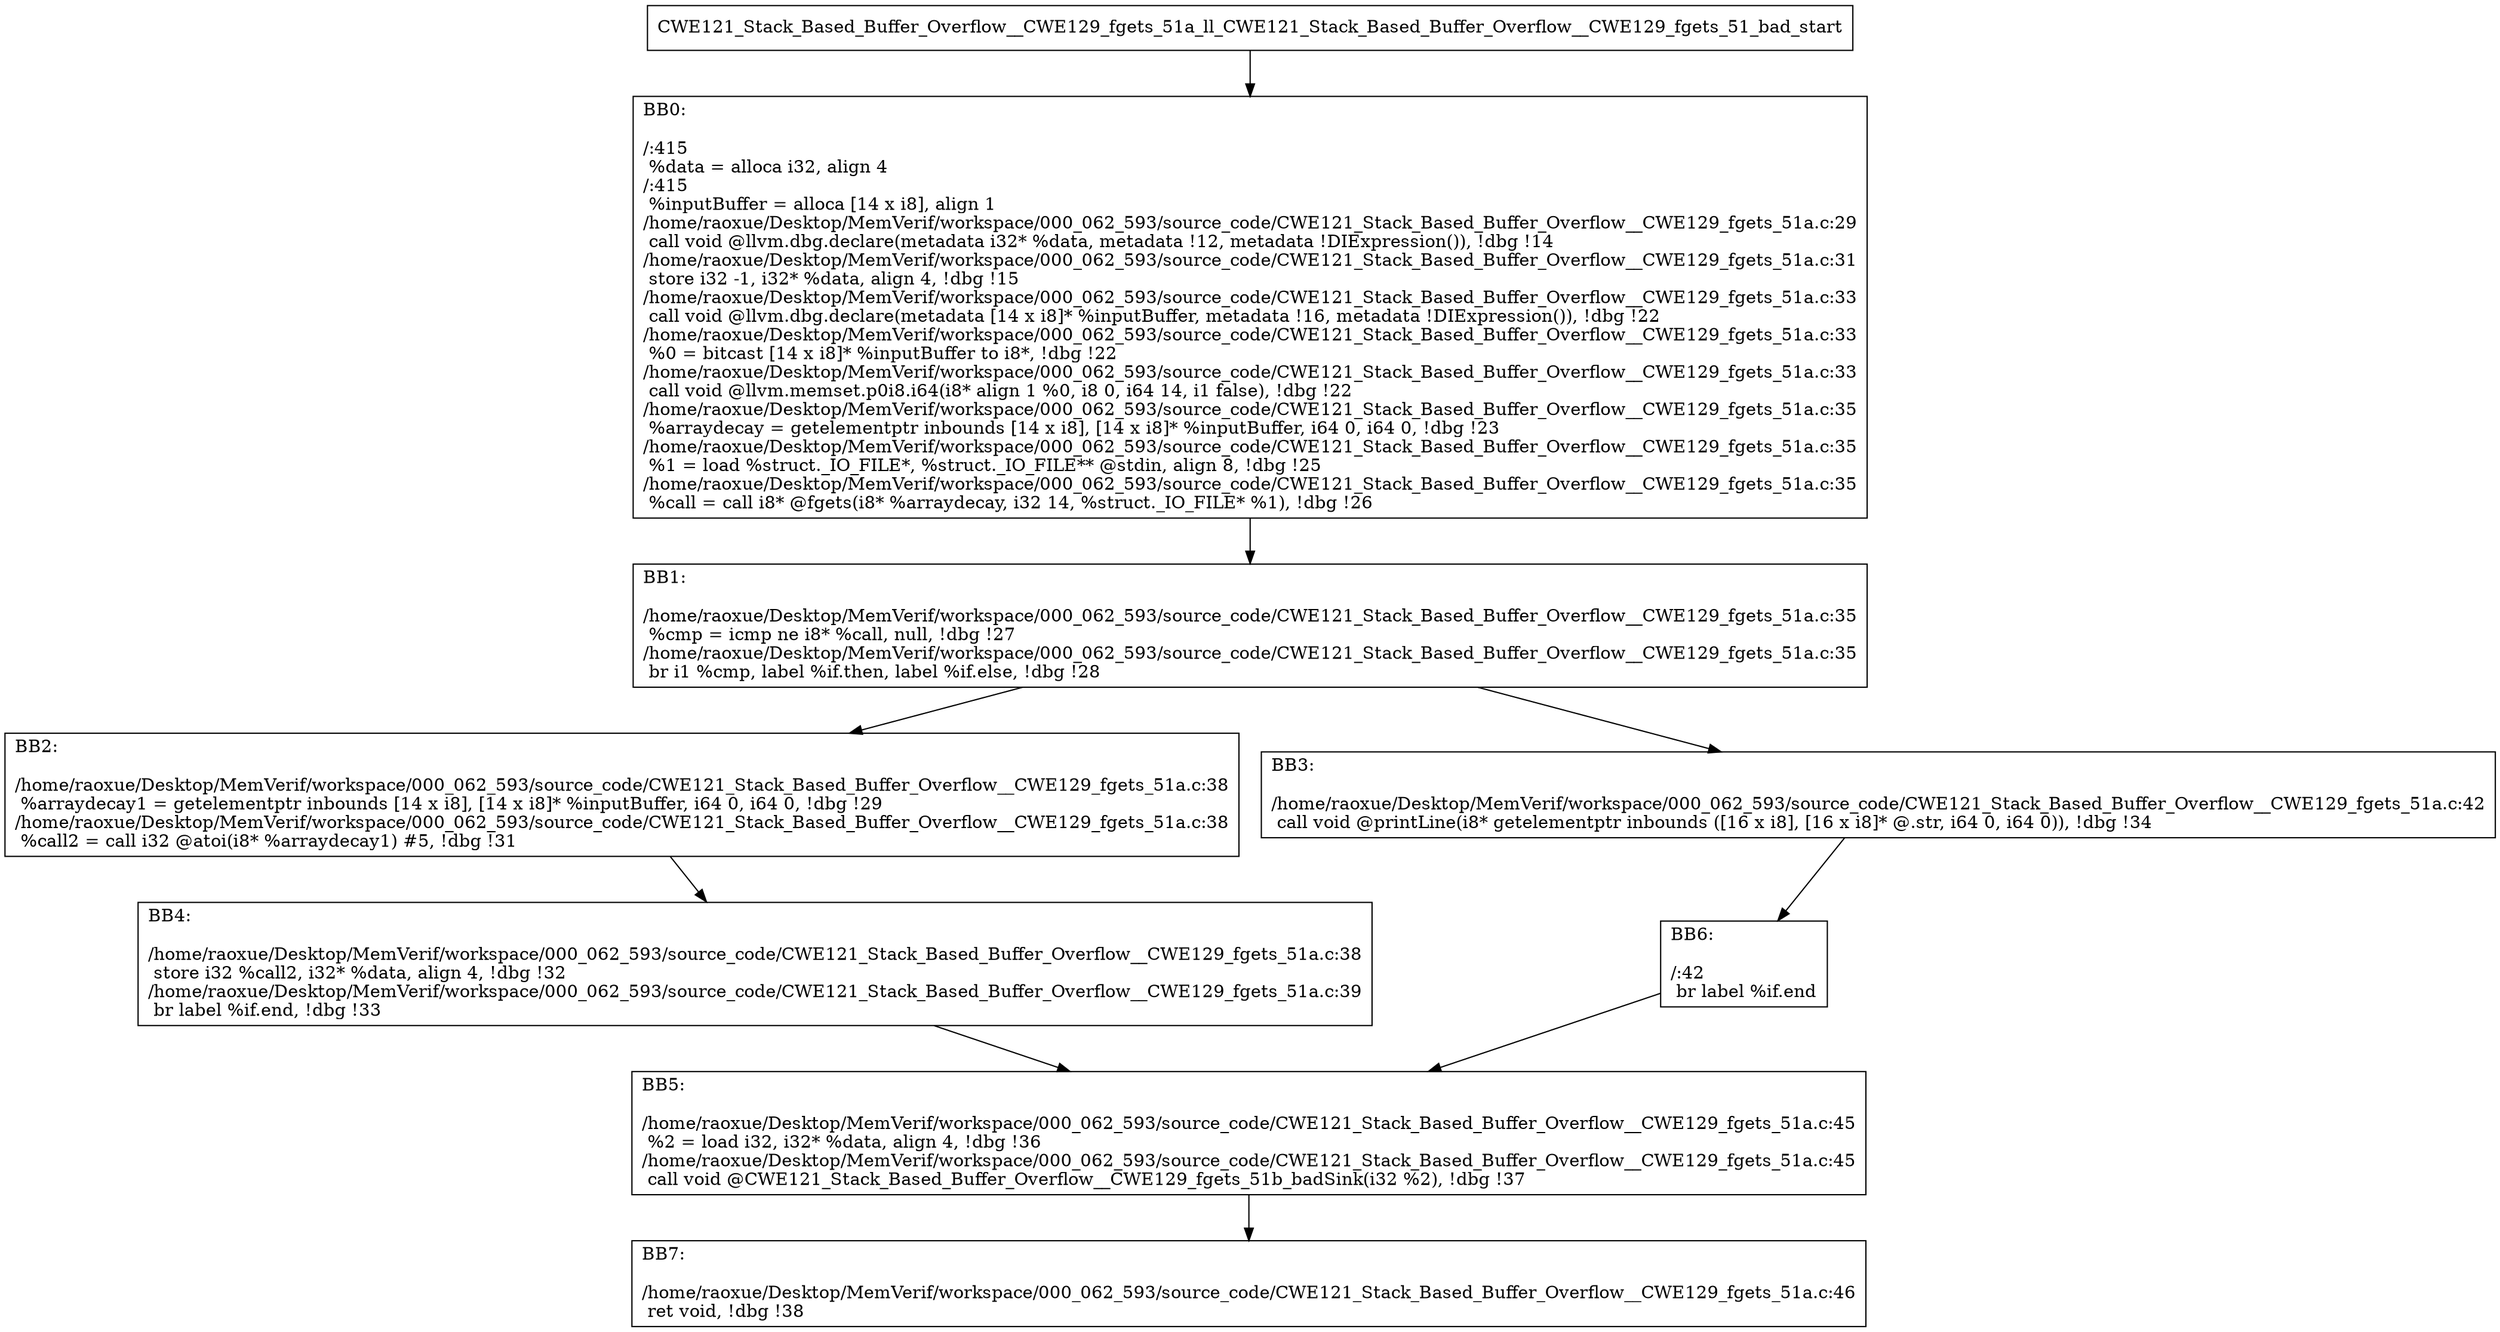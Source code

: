 digraph "CFG for'CWE121_Stack_Based_Buffer_Overflow__CWE129_fgets_51a_ll_CWE121_Stack_Based_Buffer_Overflow__CWE129_fgets_51_bad' function" {
	BBCWE121_Stack_Based_Buffer_Overflow__CWE129_fgets_51a_ll_CWE121_Stack_Based_Buffer_Overflow__CWE129_fgets_51_bad_start[shape=record,label="{CWE121_Stack_Based_Buffer_Overflow__CWE129_fgets_51a_ll_CWE121_Stack_Based_Buffer_Overflow__CWE129_fgets_51_bad_start}"];
	BBCWE121_Stack_Based_Buffer_Overflow__CWE129_fgets_51a_ll_CWE121_Stack_Based_Buffer_Overflow__CWE129_fgets_51_bad_start-> CWE121_Stack_Based_Buffer_Overflow__CWE129_fgets_51a_ll_CWE121_Stack_Based_Buffer_Overflow__CWE129_fgets_51_badBB0;
	CWE121_Stack_Based_Buffer_Overflow__CWE129_fgets_51a_ll_CWE121_Stack_Based_Buffer_Overflow__CWE129_fgets_51_badBB0 [shape=record, label="{BB0:\l\l/:415\l
  %data = alloca i32, align 4\l
/:415\l
  %inputBuffer = alloca [14 x i8], align 1\l
/home/raoxue/Desktop/MemVerif/workspace/000_062_593/source_code/CWE121_Stack_Based_Buffer_Overflow__CWE129_fgets_51a.c:29\l
  call void @llvm.dbg.declare(metadata i32* %data, metadata !12, metadata !DIExpression()), !dbg !14\l
/home/raoxue/Desktop/MemVerif/workspace/000_062_593/source_code/CWE121_Stack_Based_Buffer_Overflow__CWE129_fgets_51a.c:31\l
  store i32 -1, i32* %data, align 4, !dbg !15\l
/home/raoxue/Desktop/MemVerif/workspace/000_062_593/source_code/CWE121_Stack_Based_Buffer_Overflow__CWE129_fgets_51a.c:33\l
  call void @llvm.dbg.declare(metadata [14 x i8]* %inputBuffer, metadata !16, metadata !DIExpression()), !dbg !22\l
/home/raoxue/Desktop/MemVerif/workspace/000_062_593/source_code/CWE121_Stack_Based_Buffer_Overflow__CWE129_fgets_51a.c:33\l
  %0 = bitcast [14 x i8]* %inputBuffer to i8*, !dbg !22\l
/home/raoxue/Desktop/MemVerif/workspace/000_062_593/source_code/CWE121_Stack_Based_Buffer_Overflow__CWE129_fgets_51a.c:33\l
  call void @llvm.memset.p0i8.i64(i8* align 1 %0, i8 0, i64 14, i1 false), !dbg !22\l
/home/raoxue/Desktop/MemVerif/workspace/000_062_593/source_code/CWE121_Stack_Based_Buffer_Overflow__CWE129_fgets_51a.c:35\l
  %arraydecay = getelementptr inbounds [14 x i8], [14 x i8]* %inputBuffer, i64 0, i64 0, !dbg !23\l
/home/raoxue/Desktop/MemVerif/workspace/000_062_593/source_code/CWE121_Stack_Based_Buffer_Overflow__CWE129_fgets_51a.c:35\l
  %1 = load %struct._IO_FILE*, %struct._IO_FILE** @stdin, align 8, !dbg !25\l
/home/raoxue/Desktop/MemVerif/workspace/000_062_593/source_code/CWE121_Stack_Based_Buffer_Overflow__CWE129_fgets_51a.c:35\l
  %call = call i8* @fgets(i8* %arraydecay, i32 14, %struct._IO_FILE* %1), !dbg !26\l
}"];
	CWE121_Stack_Based_Buffer_Overflow__CWE129_fgets_51a_ll_CWE121_Stack_Based_Buffer_Overflow__CWE129_fgets_51_badBB0-> CWE121_Stack_Based_Buffer_Overflow__CWE129_fgets_51a_ll_CWE121_Stack_Based_Buffer_Overflow__CWE129_fgets_51_badBB1;
	CWE121_Stack_Based_Buffer_Overflow__CWE129_fgets_51a_ll_CWE121_Stack_Based_Buffer_Overflow__CWE129_fgets_51_badBB1 [shape=record, label="{BB1:\l\l/home/raoxue/Desktop/MemVerif/workspace/000_062_593/source_code/CWE121_Stack_Based_Buffer_Overflow__CWE129_fgets_51a.c:35\l
  %cmp = icmp ne i8* %call, null, !dbg !27\l
/home/raoxue/Desktop/MemVerif/workspace/000_062_593/source_code/CWE121_Stack_Based_Buffer_Overflow__CWE129_fgets_51a.c:35\l
  br i1 %cmp, label %if.then, label %if.else, !dbg !28\l
}"];
	CWE121_Stack_Based_Buffer_Overflow__CWE129_fgets_51a_ll_CWE121_Stack_Based_Buffer_Overflow__CWE129_fgets_51_badBB1-> CWE121_Stack_Based_Buffer_Overflow__CWE129_fgets_51a_ll_CWE121_Stack_Based_Buffer_Overflow__CWE129_fgets_51_badBB2;
	CWE121_Stack_Based_Buffer_Overflow__CWE129_fgets_51a_ll_CWE121_Stack_Based_Buffer_Overflow__CWE129_fgets_51_badBB1-> CWE121_Stack_Based_Buffer_Overflow__CWE129_fgets_51a_ll_CWE121_Stack_Based_Buffer_Overflow__CWE129_fgets_51_badBB3;
	CWE121_Stack_Based_Buffer_Overflow__CWE129_fgets_51a_ll_CWE121_Stack_Based_Buffer_Overflow__CWE129_fgets_51_badBB2 [shape=record, label="{BB2:\l\l/home/raoxue/Desktop/MemVerif/workspace/000_062_593/source_code/CWE121_Stack_Based_Buffer_Overflow__CWE129_fgets_51a.c:38\l
  %arraydecay1 = getelementptr inbounds [14 x i8], [14 x i8]* %inputBuffer, i64 0, i64 0, !dbg !29\l
/home/raoxue/Desktop/MemVerif/workspace/000_062_593/source_code/CWE121_Stack_Based_Buffer_Overflow__CWE129_fgets_51a.c:38\l
  %call2 = call i32 @atoi(i8* %arraydecay1) #5, !dbg !31\l
}"];
	CWE121_Stack_Based_Buffer_Overflow__CWE129_fgets_51a_ll_CWE121_Stack_Based_Buffer_Overflow__CWE129_fgets_51_badBB2-> CWE121_Stack_Based_Buffer_Overflow__CWE129_fgets_51a_ll_CWE121_Stack_Based_Buffer_Overflow__CWE129_fgets_51_badBB4;
	CWE121_Stack_Based_Buffer_Overflow__CWE129_fgets_51a_ll_CWE121_Stack_Based_Buffer_Overflow__CWE129_fgets_51_badBB4 [shape=record, label="{BB4:\l\l/home/raoxue/Desktop/MemVerif/workspace/000_062_593/source_code/CWE121_Stack_Based_Buffer_Overflow__CWE129_fgets_51a.c:38\l
  store i32 %call2, i32* %data, align 4, !dbg !32\l
/home/raoxue/Desktop/MemVerif/workspace/000_062_593/source_code/CWE121_Stack_Based_Buffer_Overflow__CWE129_fgets_51a.c:39\l
  br label %if.end, !dbg !33\l
}"];
	CWE121_Stack_Based_Buffer_Overflow__CWE129_fgets_51a_ll_CWE121_Stack_Based_Buffer_Overflow__CWE129_fgets_51_badBB4-> CWE121_Stack_Based_Buffer_Overflow__CWE129_fgets_51a_ll_CWE121_Stack_Based_Buffer_Overflow__CWE129_fgets_51_badBB5;
	CWE121_Stack_Based_Buffer_Overflow__CWE129_fgets_51a_ll_CWE121_Stack_Based_Buffer_Overflow__CWE129_fgets_51_badBB3 [shape=record, label="{BB3:\l\l/home/raoxue/Desktop/MemVerif/workspace/000_062_593/source_code/CWE121_Stack_Based_Buffer_Overflow__CWE129_fgets_51a.c:42\l
  call void @printLine(i8* getelementptr inbounds ([16 x i8], [16 x i8]* @.str, i64 0, i64 0)), !dbg !34\l
}"];
	CWE121_Stack_Based_Buffer_Overflow__CWE129_fgets_51a_ll_CWE121_Stack_Based_Buffer_Overflow__CWE129_fgets_51_badBB3-> CWE121_Stack_Based_Buffer_Overflow__CWE129_fgets_51a_ll_CWE121_Stack_Based_Buffer_Overflow__CWE129_fgets_51_badBB6;
	CWE121_Stack_Based_Buffer_Overflow__CWE129_fgets_51a_ll_CWE121_Stack_Based_Buffer_Overflow__CWE129_fgets_51_badBB6 [shape=record, label="{BB6:\l\l/:42\l
  br label %if.end\l
}"];
	CWE121_Stack_Based_Buffer_Overflow__CWE129_fgets_51a_ll_CWE121_Stack_Based_Buffer_Overflow__CWE129_fgets_51_badBB6-> CWE121_Stack_Based_Buffer_Overflow__CWE129_fgets_51a_ll_CWE121_Stack_Based_Buffer_Overflow__CWE129_fgets_51_badBB5;
	CWE121_Stack_Based_Buffer_Overflow__CWE129_fgets_51a_ll_CWE121_Stack_Based_Buffer_Overflow__CWE129_fgets_51_badBB5 [shape=record, label="{BB5:\l\l/home/raoxue/Desktop/MemVerif/workspace/000_062_593/source_code/CWE121_Stack_Based_Buffer_Overflow__CWE129_fgets_51a.c:45\l
  %2 = load i32, i32* %data, align 4, !dbg !36\l
/home/raoxue/Desktop/MemVerif/workspace/000_062_593/source_code/CWE121_Stack_Based_Buffer_Overflow__CWE129_fgets_51a.c:45\l
  call void @CWE121_Stack_Based_Buffer_Overflow__CWE129_fgets_51b_badSink(i32 %2), !dbg !37\l
}"];
	CWE121_Stack_Based_Buffer_Overflow__CWE129_fgets_51a_ll_CWE121_Stack_Based_Buffer_Overflow__CWE129_fgets_51_badBB5-> CWE121_Stack_Based_Buffer_Overflow__CWE129_fgets_51a_ll_CWE121_Stack_Based_Buffer_Overflow__CWE129_fgets_51_badBB7;
	CWE121_Stack_Based_Buffer_Overflow__CWE129_fgets_51a_ll_CWE121_Stack_Based_Buffer_Overflow__CWE129_fgets_51_badBB7 [shape=record, label="{BB7:\l\l/home/raoxue/Desktop/MemVerif/workspace/000_062_593/source_code/CWE121_Stack_Based_Buffer_Overflow__CWE129_fgets_51a.c:46\l
  ret void, !dbg !38\l
}"];
}
